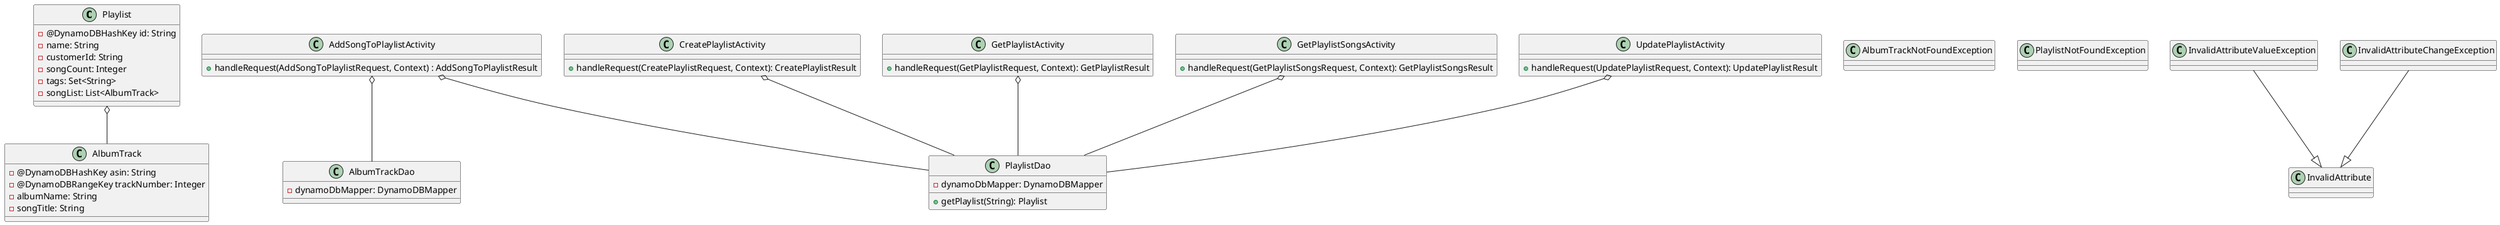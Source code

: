 PARTICIPANTS: use this file for creating the class diagram in mastery task 01

@startuml
Playlist o-- AlbumTrack

AddSongToPlaylistActivity o-- AlbumTrackDao

AddSongToPlaylistActivity o-- PlaylistDao

CreatePlaylistActivity o-- PlaylistDao

GetPlaylistActivity o-- PlaylistDao

GetPlaylistSongsActivity o-- PlaylistDao

UpdatePlaylistActivity o-- PlaylistDao



class AlbumTrack {
- @DynamoDBHashKey asin: String
- @DynamoDBRangeKey trackNumber: Integer
- albumName: String
- songTitle: String

}

class AddSongToPlaylistActivity {
    + handleRequest(AddSongToPlaylistRequest, Context) : AddSongToPlaylistResult
}

class GetPlaylistSongsActivity {
    + handleRequest(GetPlaylistSongsRequest, Context): GetPlaylistSongsResult
}

class CreatePlaylistActivity {
    + handleRequest(CreatePlaylistRequest, Context): CreatePlaylistResult
}

class GetPlaylistActivity {
    + handleRequest(GetPlaylistRequest, Context): GetPlaylistResult
}

class UpdatePlaylistActivity {
    + handleRequest(UpdatePlaylistRequest, Context): UpdatePlaylistResult
}

class Playlist {
    - @DynamoDBHashKey id: String
    - name: String
    - customerId: String
    - songCount: Integer
    - tags: Set<String>
    -songList: List<AlbumTrack>

}

class AlbumTrackDao {
    -dynamoDbMapper: DynamoDBMapper
}

class PlaylistDao {
 + getPlaylist(String): Playlist
 -dynamoDbMapper: DynamoDBMapper

}

class AlbumTrackNotFoundException {

}

class PlaylistNotFoundException  {

}

class InvalidAttributeValueException  {

}

class InvalidAttributeChangeException {

}

class InvalidAttribute {
}


InvalidAttributeChangeException --|>  InvalidAttribute

InvalidAttributeValueException --|> InvalidAttribute





@enduml